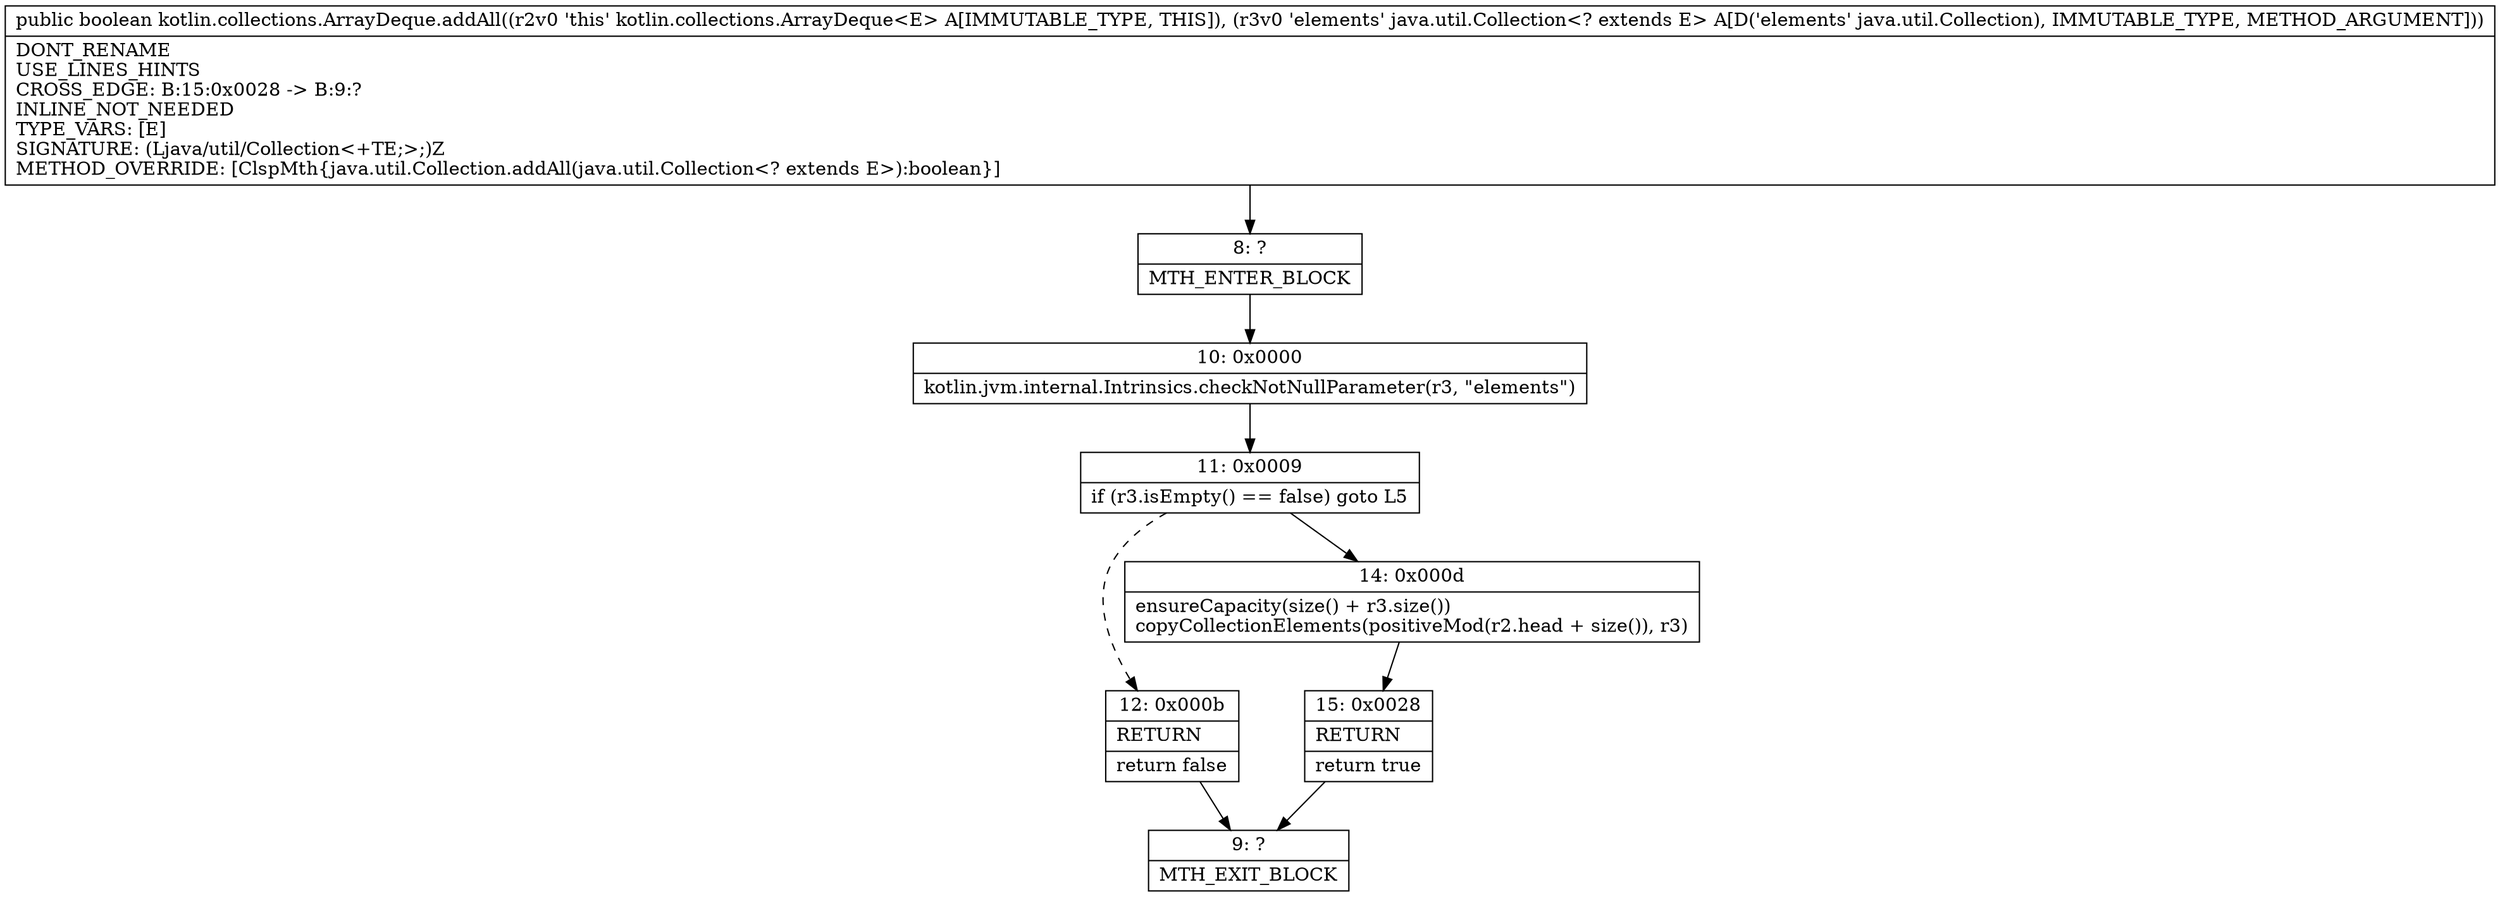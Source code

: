 digraph "CFG forkotlin.collections.ArrayDeque.addAll(Ljava\/util\/Collection;)Z" {
Node_8 [shape=record,label="{8\:\ ?|MTH_ENTER_BLOCK\l}"];
Node_10 [shape=record,label="{10\:\ 0x0000|kotlin.jvm.internal.Intrinsics.checkNotNullParameter(r3, \"elements\")\l}"];
Node_11 [shape=record,label="{11\:\ 0x0009|if (r3.isEmpty() == false) goto L5\l}"];
Node_12 [shape=record,label="{12\:\ 0x000b|RETURN\l|return false\l}"];
Node_9 [shape=record,label="{9\:\ ?|MTH_EXIT_BLOCK\l}"];
Node_14 [shape=record,label="{14\:\ 0x000d|ensureCapacity(size() + r3.size())\lcopyCollectionElements(positiveMod(r2.head + size()), r3)\l}"];
Node_15 [shape=record,label="{15\:\ 0x0028|RETURN\l|return true\l}"];
MethodNode[shape=record,label="{public boolean kotlin.collections.ArrayDeque.addAll((r2v0 'this' kotlin.collections.ArrayDeque\<E\> A[IMMUTABLE_TYPE, THIS]), (r3v0 'elements' java.util.Collection\<? extends E\> A[D('elements' java.util.Collection), IMMUTABLE_TYPE, METHOD_ARGUMENT]))  | DONT_RENAME\lUSE_LINES_HINTS\lCROSS_EDGE: B:15:0x0028 \-\> B:9:?\lINLINE_NOT_NEEDED\lTYPE_VARS: [E]\lSIGNATURE: (Ljava\/util\/Collection\<+TE;\>;)Z\lMETHOD_OVERRIDE: [ClspMth\{java.util.Collection.addAll(java.util.Collection\<? extends E\>):boolean\}]\l}"];
MethodNode -> Node_8;Node_8 -> Node_10;
Node_10 -> Node_11;
Node_11 -> Node_12[style=dashed];
Node_11 -> Node_14;
Node_12 -> Node_9;
Node_14 -> Node_15;
Node_15 -> Node_9;
}

